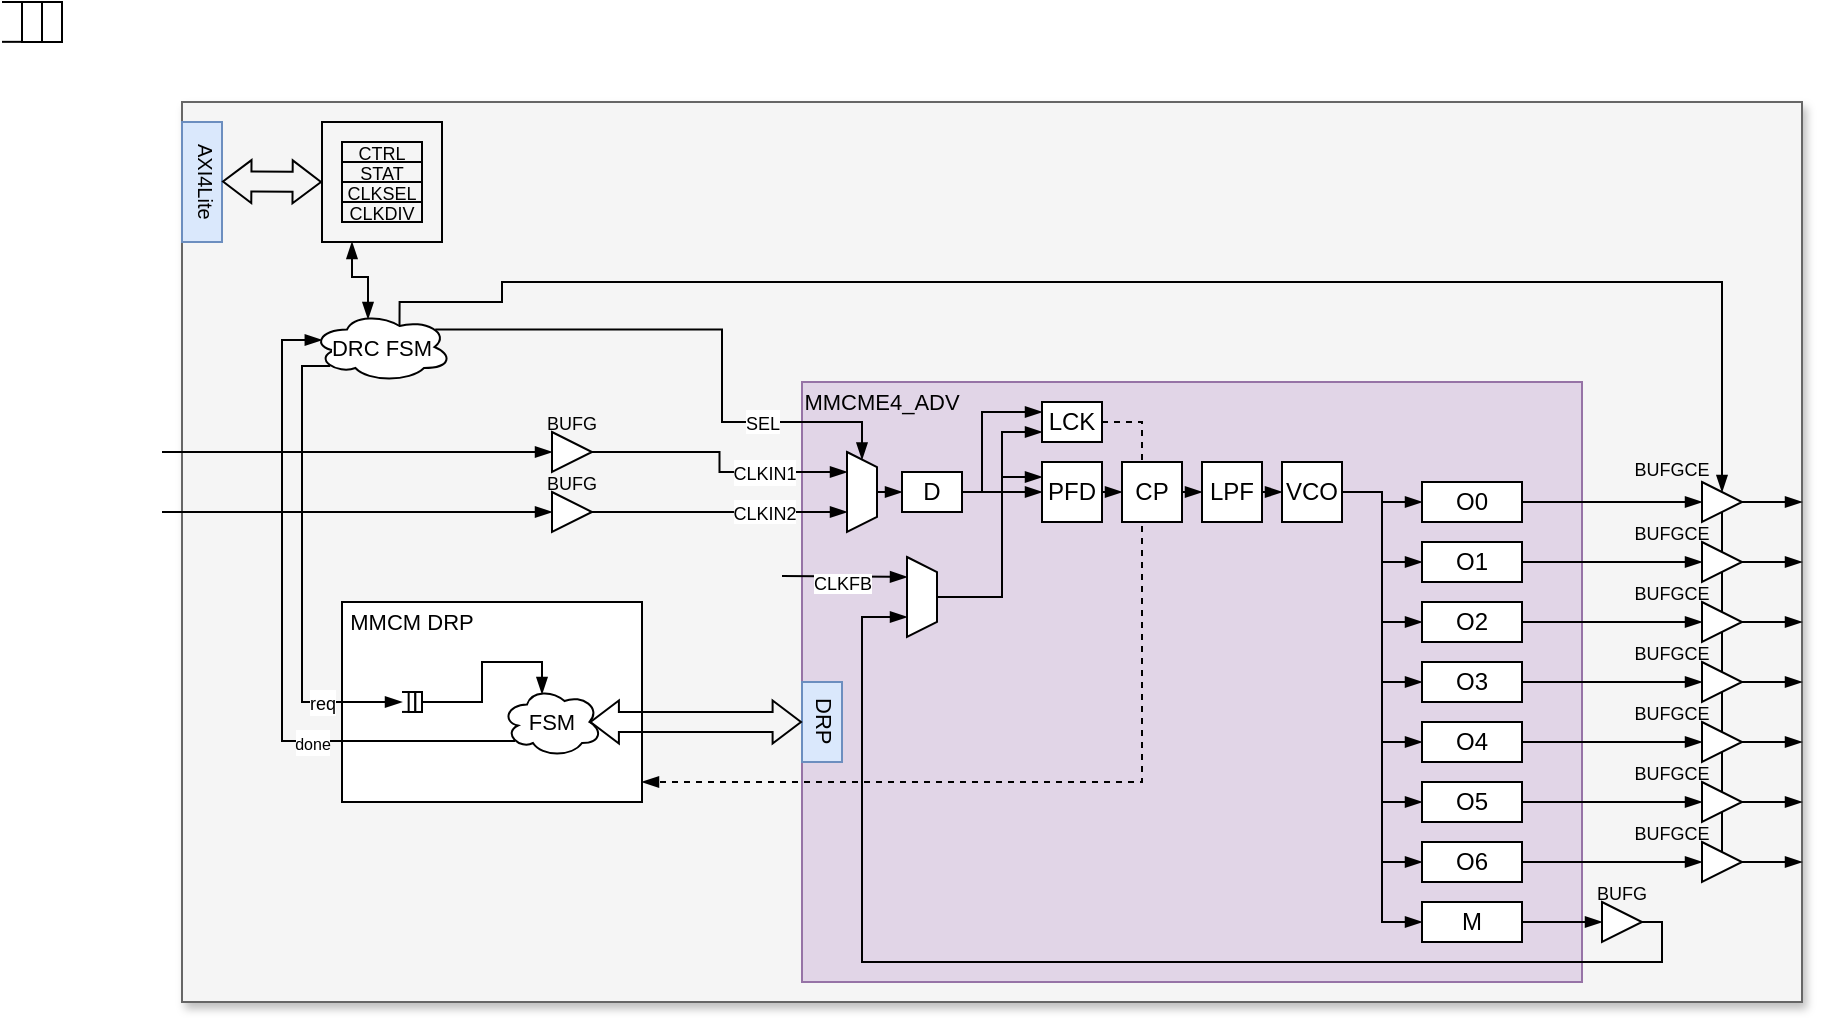 <mxfile>
    <diagram id="0H9RU8L9uwfyBY479Ntx" name="Page-1">
        <mxGraphModel dx="1038" dy="989" grid="1" gridSize="10" guides="1" tooltips="1" connect="1" arrows="1" fold="1" page="1" pageScale="1" pageWidth="1169" pageHeight="827" math="0" shadow="0">
            <root>
                <mxCell id="0"/>
                <mxCell id="1" parent="0"/>
                <mxCell id="151" value="" style="rounded=0;whiteSpace=wrap;html=1;align=center;verticalAlign=middle;fontFamily=Helvetica;fontSize=11;labelBackgroundColor=none;fillColor=#f5f5f5;strokeColor=#666666;shadow=1;fontColor=#333333;" parent="1" vertex="1">
                    <mxGeometry x="240" y="60" width="810" height="450" as="geometry"/>
                </mxCell>
                <mxCell id="58" value="" style="rounded=0;whiteSpace=wrap;html=1;fontFamily=Helvetica;fontSize=11;labelBackgroundColor=default;fillColor=#e1d5e7;strokeColor=#9673a6;" parent="1" vertex="1">
                    <mxGeometry x="550" y="200" width="390" height="300" as="geometry"/>
                </mxCell>
                <mxCell id="51" style="edgeStyle=orthogonalEdgeStyle;shape=connector;rounded=0;html=1;exitX=1;exitY=0.5;exitDx=0;exitDy=0;strokeColor=default;align=center;verticalAlign=middle;fontFamily=Helvetica;fontSize=11;fontColor=default;labelBackgroundColor=default;endArrow=blockThin;endFill=1;dashed=1;" parent="1" source="50" edge="1">
                    <mxGeometry relative="1" as="geometry">
                        <mxPoint x="470" y="400" as="targetPoint"/>
                        <Array as="points">
                            <mxPoint x="720" y="220"/>
                            <mxPoint x="720" y="400"/>
                        </Array>
                    </mxGeometry>
                </mxCell>
                <mxCell id="63" value="" style="rounded=0;whiteSpace=wrap;html=1;fontFamily=Helvetica;fontSize=11;fontColor=default;labelBackgroundColor=default;" parent="1" vertex="1">
                    <mxGeometry x="320" y="310" width="150" height="100" as="geometry"/>
                </mxCell>
                <mxCell id="34" style="edgeStyle=none;shape=connector;curved=0;rounded=0;html=1;exitX=1;exitY=0.5;exitDx=0;exitDy=0;strokeColor=default;align=center;verticalAlign=middle;fontFamily=Helvetica;fontSize=11;fontColor=default;labelBackgroundColor=default;endArrow=blockThin;endFill=1;entryX=0;entryY=0.5;entryDx=0;entryDy=0;" parent="1" source="2" target="94" edge="1">
                    <mxGeometry relative="1" as="geometry">
                        <mxPoint x="940" y="260" as="targetPoint"/>
                    </mxGeometry>
                </mxCell>
                <mxCell id="2" value="O0" style="rounded=0;whiteSpace=wrap;html=1;" parent="1" vertex="1">
                    <mxGeometry x="860" y="250" width="50" height="20" as="geometry"/>
                </mxCell>
                <mxCell id="18" style="edgeStyle=none;shape=connector;curved=0;rounded=0;html=1;exitX=1;exitY=0.5;exitDx=0;exitDy=0;entryX=0;entryY=0.5;entryDx=0;entryDy=0;strokeColor=default;align=center;verticalAlign=middle;fontFamily=Helvetica;fontSize=11;fontColor=default;labelBackgroundColor=default;endArrow=blockThin;endFill=1;" parent="1" source="4" target="14" edge="1">
                    <mxGeometry relative="1" as="geometry">
                        <Array as="points">
                            <mxPoint x="840" y="255"/>
                            <mxPoint x="840" y="290"/>
                        </Array>
                    </mxGeometry>
                </mxCell>
                <mxCell id="19" style="edgeStyle=none;shape=connector;curved=0;rounded=0;html=1;exitX=1;exitY=0.5;exitDx=0;exitDy=0;entryX=0;entryY=0.5;entryDx=0;entryDy=0;strokeColor=default;align=center;verticalAlign=middle;fontFamily=Helvetica;fontSize=11;fontColor=default;labelBackgroundColor=default;endArrow=blockThin;endFill=1;" parent="1" source="4" target="8" edge="1">
                    <mxGeometry relative="1" as="geometry">
                        <Array as="points">
                            <mxPoint x="840" y="255"/>
                            <mxPoint x="840" y="320"/>
                        </Array>
                    </mxGeometry>
                </mxCell>
                <mxCell id="20" style="edgeStyle=none;shape=connector;curved=0;rounded=0;html=1;exitX=1;exitY=0.5;exitDx=0;exitDy=0;entryX=0;entryY=0.5;entryDx=0;entryDy=0;strokeColor=default;align=center;verticalAlign=middle;fontFamily=Helvetica;fontSize=11;fontColor=default;labelBackgroundColor=default;endArrow=blockThin;endFill=1;" parent="1" source="4" target="9" edge="1">
                    <mxGeometry relative="1" as="geometry">
                        <Array as="points">
                            <mxPoint x="840" y="255"/>
                            <mxPoint x="840" y="350"/>
                        </Array>
                    </mxGeometry>
                </mxCell>
                <mxCell id="21" style="edgeStyle=none;shape=connector;curved=0;rounded=0;html=1;exitX=1;exitY=0.5;exitDx=0;exitDy=0;entryX=0;entryY=0.5;entryDx=0;entryDy=0;strokeColor=default;align=center;verticalAlign=middle;fontFamily=Helvetica;fontSize=11;fontColor=default;labelBackgroundColor=default;endArrow=blockThin;endFill=1;" parent="1" source="4" target="10" edge="1">
                    <mxGeometry relative="1" as="geometry">
                        <Array as="points">
                            <mxPoint x="840" y="255"/>
                            <mxPoint x="840" y="380"/>
                        </Array>
                    </mxGeometry>
                </mxCell>
                <mxCell id="22" style="edgeStyle=none;shape=connector;curved=0;rounded=0;html=1;exitX=1;exitY=0.5;exitDx=0;exitDy=0;entryX=0;entryY=0.5;entryDx=0;entryDy=0;strokeColor=default;align=center;verticalAlign=middle;fontFamily=Helvetica;fontSize=11;fontColor=default;labelBackgroundColor=default;endArrow=blockThin;endFill=1;" parent="1" source="4" target="11" edge="1">
                    <mxGeometry relative="1" as="geometry">
                        <Array as="points">
                            <mxPoint x="840" y="255"/>
                            <mxPoint x="840" y="410"/>
                        </Array>
                    </mxGeometry>
                </mxCell>
                <mxCell id="23" style="edgeStyle=none;shape=connector;curved=0;rounded=0;html=1;exitX=1;exitY=0.5;exitDx=0;exitDy=0;entryX=0;entryY=0.5;entryDx=0;entryDy=0;strokeColor=default;align=center;verticalAlign=middle;fontFamily=Helvetica;fontSize=11;fontColor=default;labelBackgroundColor=default;endArrow=blockThin;endFill=1;" parent="1" source="4" target="12" edge="1">
                    <mxGeometry relative="1" as="geometry">
                        <Array as="points">
                            <mxPoint x="840" y="255"/>
                            <mxPoint x="840" y="440"/>
                        </Array>
                    </mxGeometry>
                </mxCell>
                <mxCell id="24" style="edgeStyle=none;shape=connector;curved=0;rounded=0;html=1;exitX=1;exitY=0.5;exitDx=0;exitDy=0;entryX=0;entryY=0.5;entryDx=0;entryDy=0;strokeColor=default;align=center;verticalAlign=middle;fontFamily=Helvetica;fontSize=11;fontColor=default;labelBackgroundColor=default;endArrow=blockThin;endFill=1;" parent="1" source="4" target="13" edge="1">
                    <mxGeometry relative="1" as="geometry">
                        <Array as="points">
                            <mxPoint x="840" y="255"/>
                            <mxPoint x="840" y="470"/>
                        </Array>
                    </mxGeometry>
                </mxCell>
                <mxCell id="4" value="VCO" style="rounded=0;whiteSpace=wrap;html=1;" parent="1" vertex="1">
                    <mxGeometry x="790" y="240" width="30" height="30" as="geometry"/>
                </mxCell>
                <mxCell id="44" style="edgeStyle=none;shape=connector;curved=0;rounded=0;html=1;exitX=1;exitY=0.5;exitDx=0;exitDy=0;entryX=0;entryY=0.5;entryDx=0;entryDy=0;strokeColor=default;align=center;verticalAlign=middle;fontFamily=Helvetica;fontSize=11;fontColor=default;labelBackgroundColor=default;endArrow=blockThin;endFill=1;" parent="1" source="5" target="4" edge="1">
                    <mxGeometry relative="1" as="geometry"/>
                </mxCell>
                <mxCell id="5" value="LPF" style="rounded=0;whiteSpace=wrap;html=1;" parent="1" vertex="1">
                    <mxGeometry x="750" y="240" width="30" height="30" as="geometry"/>
                </mxCell>
                <mxCell id="43" style="edgeStyle=none;shape=connector;curved=0;rounded=0;html=1;exitX=1;exitY=0.5;exitDx=0;exitDy=0;entryX=0;entryY=0.5;entryDx=0;entryDy=0;strokeColor=default;align=center;verticalAlign=middle;fontFamily=Helvetica;fontSize=11;fontColor=default;labelBackgroundColor=default;endArrow=blockThin;endFill=1;" parent="1" source="6" target="5" edge="1">
                    <mxGeometry relative="1" as="geometry"/>
                </mxCell>
                <mxCell id="6" value="CP" style="rounded=0;whiteSpace=wrap;html=1;" parent="1" vertex="1">
                    <mxGeometry x="710" y="240" width="30" height="30" as="geometry"/>
                </mxCell>
                <mxCell id="45" style="edgeStyle=none;shape=connector;curved=0;rounded=0;html=1;exitX=1;exitY=0.5;exitDx=0;exitDy=0;entryX=0;entryY=0.5;entryDx=0;entryDy=0;strokeColor=default;align=center;verticalAlign=middle;fontFamily=Helvetica;fontSize=11;fontColor=default;labelBackgroundColor=default;endArrow=blockThin;endFill=1;" parent="1" source="7" target="6" edge="1">
                    <mxGeometry relative="1" as="geometry"/>
                </mxCell>
                <mxCell id="7" value="PFD" style="rounded=0;whiteSpace=wrap;html=1;" parent="1" vertex="1">
                    <mxGeometry x="670" y="240" width="30" height="30" as="geometry"/>
                </mxCell>
                <mxCell id="36" style="edgeStyle=none;shape=connector;curved=0;rounded=0;html=1;exitX=1;exitY=0.5;exitDx=0;exitDy=0;strokeColor=default;align=center;verticalAlign=middle;fontFamily=Helvetica;fontSize=11;fontColor=default;labelBackgroundColor=default;endArrow=blockThin;endFill=1;entryX=0;entryY=0.5;entryDx=0;entryDy=0;" parent="1" source="8" target="96" edge="1">
                    <mxGeometry relative="1" as="geometry">
                        <mxPoint x="940" y="320" as="targetPoint"/>
                    </mxGeometry>
                </mxCell>
                <mxCell id="8" value="O2" style="rounded=0;whiteSpace=wrap;html=1;" parent="1" vertex="1">
                    <mxGeometry x="860" y="310" width="50" height="20" as="geometry"/>
                </mxCell>
                <mxCell id="37" style="edgeStyle=none;shape=connector;curved=0;rounded=0;html=1;exitX=1;exitY=0.5;exitDx=0;exitDy=0;strokeColor=default;align=center;verticalAlign=middle;fontFamily=Helvetica;fontSize=11;fontColor=default;labelBackgroundColor=default;endArrow=blockThin;endFill=1;entryX=0;entryY=0.5;entryDx=0;entryDy=0;" parent="1" source="9" target="97" edge="1">
                    <mxGeometry relative="1" as="geometry">
                        <mxPoint x="940" y="350.286" as="targetPoint"/>
                    </mxGeometry>
                </mxCell>
                <mxCell id="9" value="O3" style="rounded=0;whiteSpace=wrap;html=1;" parent="1" vertex="1">
                    <mxGeometry x="860" y="340" width="50" height="20" as="geometry"/>
                </mxCell>
                <mxCell id="38" style="edgeStyle=none;shape=connector;curved=0;rounded=0;html=1;exitX=1;exitY=0.5;exitDx=0;exitDy=0;strokeColor=default;align=center;verticalAlign=middle;fontFamily=Helvetica;fontSize=11;fontColor=default;labelBackgroundColor=default;endArrow=blockThin;endFill=1;entryX=0;entryY=0.5;entryDx=0;entryDy=0;" parent="1" source="10" target="98" edge="1">
                    <mxGeometry relative="1" as="geometry">
                        <mxPoint x="940" y="380" as="targetPoint"/>
                    </mxGeometry>
                </mxCell>
                <mxCell id="10" value="O4" style="rounded=0;whiteSpace=wrap;html=1;" parent="1" vertex="1">
                    <mxGeometry x="860" y="370" width="50" height="20" as="geometry"/>
                </mxCell>
                <mxCell id="39" style="edgeStyle=none;shape=connector;curved=0;rounded=0;html=1;exitX=1;exitY=0.5;exitDx=0;exitDy=0;strokeColor=default;align=center;verticalAlign=middle;fontFamily=Helvetica;fontSize=11;fontColor=default;labelBackgroundColor=default;endArrow=blockThin;endFill=1;entryX=0;entryY=0.5;entryDx=0;entryDy=0;" parent="1" source="11" target="99" edge="1">
                    <mxGeometry relative="1" as="geometry">
                        <mxPoint x="940" y="410" as="targetPoint"/>
                    </mxGeometry>
                </mxCell>
                <mxCell id="11" value="O5" style="rounded=0;whiteSpace=wrap;html=1;" parent="1" vertex="1">
                    <mxGeometry x="860" y="400" width="50" height="20" as="geometry"/>
                </mxCell>
                <mxCell id="40" style="edgeStyle=none;shape=connector;curved=0;rounded=0;html=1;exitX=1;exitY=0.5;exitDx=0;exitDy=0;strokeColor=default;align=center;verticalAlign=middle;fontFamily=Helvetica;fontSize=11;fontColor=default;labelBackgroundColor=default;endArrow=blockThin;endFill=1;entryX=0;entryY=0.5;entryDx=0;entryDy=0;" parent="1" source="12" target="100" edge="1">
                    <mxGeometry relative="1" as="geometry">
                        <mxPoint x="940" y="440" as="targetPoint"/>
                    </mxGeometry>
                </mxCell>
                <mxCell id="12" value="O6" style="rounded=0;whiteSpace=wrap;html=1;" parent="1" vertex="1">
                    <mxGeometry x="860" y="430" width="50" height="20" as="geometry"/>
                </mxCell>
                <mxCell id="28" style="edgeStyle=orthogonalEdgeStyle;shape=connector;rounded=0;html=1;exitX=1;exitY=0.5;exitDx=0;exitDy=0;strokeColor=default;align=center;verticalAlign=middle;fontFamily=Helvetica;fontSize=11;fontColor=default;labelBackgroundColor=default;endArrow=blockThin;endFill=1;entryX=0.75;entryY=1;entryDx=0;entryDy=0;" parent="1" source="124" edge="1" target="32">
                    <mxGeometry relative="1" as="geometry">
                        <mxPoint x="600" y="318" as="targetPoint"/>
                        <Array as="points">
                            <mxPoint x="980" y="470"/>
                            <mxPoint x="980" y="490"/>
                            <mxPoint x="580" y="490"/>
                            <mxPoint x="580" y="318"/>
                        </Array>
                    </mxGeometry>
                </mxCell>
                <mxCell id="127" style="edgeStyle=orthogonalEdgeStyle;shape=connector;rounded=0;html=1;exitX=1;exitY=0.5;exitDx=0;exitDy=0;entryX=0;entryY=0.5;entryDx=0;entryDy=0;strokeColor=default;align=center;verticalAlign=middle;fontFamily=Helvetica;fontSize=11;fontColor=default;labelBackgroundColor=none;endArrow=blockThin;endFill=1;" parent="1" source="13" target="124" edge="1">
                    <mxGeometry relative="1" as="geometry"/>
                </mxCell>
                <mxCell id="13" value="M" style="rounded=0;whiteSpace=wrap;html=1;" parent="1" vertex="1">
                    <mxGeometry x="860" y="460" width="50" height="20" as="geometry"/>
                </mxCell>
                <mxCell id="35" style="edgeStyle=none;shape=connector;curved=0;rounded=0;html=1;exitX=1;exitY=0.5;exitDx=0;exitDy=0;strokeColor=default;align=center;verticalAlign=middle;fontFamily=Helvetica;fontSize=11;fontColor=default;labelBackgroundColor=default;endArrow=blockThin;endFill=1;entryX=0;entryY=0.5;entryDx=0;entryDy=0;" parent="1" source="14" target="95" edge="1">
                    <mxGeometry relative="1" as="geometry">
                        <mxPoint x="940" y="290.286" as="targetPoint"/>
                    </mxGeometry>
                </mxCell>
                <mxCell id="14" value="O1" style="rounded=0;whiteSpace=wrap;html=1;" parent="1" vertex="1">
                    <mxGeometry x="860" y="280" width="50" height="20" as="geometry"/>
                </mxCell>
                <mxCell id="47" style="edgeStyle=none;shape=connector;curved=0;rounded=0;html=1;exitX=0.5;exitY=0;exitDx=0;exitDy=0;entryX=0;entryY=0.5;entryDx=0;entryDy=0;strokeColor=default;align=center;verticalAlign=middle;fontFamily=Helvetica;fontSize=11;fontColor=default;labelBackgroundColor=default;endArrow=blockThin;endFill=1;" parent="1" source="15" target="26" edge="1">
                    <mxGeometry relative="1" as="geometry"/>
                </mxCell>
                <mxCell id="61" style="edgeStyle=orthogonalEdgeStyle;shape=connector;rounded=0;html=1;exitX=0.88;exitY=0.25;exitDx=0;exitDy=0;strokeColor=default;align=center;verticalAlign=middle;fontFamily=Helvetica;fontSize=11;fontColor=default;labelBackgroundColor=default;endArrow=blockThin;endFill=1;entryX=0;entryY=0.5;entryDx=0;entryDy=0;exitPerimeter=0;" parent="1" source="147" target="15" edge="1">
                    <mxGeometry relative="1" as="geometry">
                        <mxPoint x="540" y="220" as="sourcePoint"/>
                        <Array as="points">
                            <mxPoint x="510" y="174"/>
                            <mxPoint x="510" y="220"/>
                            <mxPoint x="580" y="220"/>
                        </Array>
                    </mxGeometry>
                </mxCell>
                <mxCell id="148" value="&lt;span style=&quot;background-color: light-dark(#ffffff, var(--ge-dark-color, #121212));&quot;&gt;&lt;font style=&quot;font-size: 9px;&quot;&gt;SEL&lt;/font&gt;&lt;/span&gt;" style="edgeLabel;html=1;align=center;verticalAlign=middle;resizable=0;points=[];rounded=0;fontFamily=Helvetica;fontSize=11;fontColor=default;labelBackgroundColor=none;fillColor=none;gradientColor=none;" parent="61" vertex="1" connectable="0">
                    <mxGeometry x="-0.891" y="-1" relative="1" as="geometry">
                        <mxPoint x="148" y="45" as="offset"/>
                    </mxGeometry>
                </mxCell>
                <mxCell id="15" value="" style="shape=trapezoid;perimeter=trapezoidPerimeter;whiteSpace=wrap;html=1;fixedSize=1;rotation=90;size=7.5;" parent="1" vertex="1">
                    <mxGeometry x="560" y="247.5" width="40" height="15" as="geometry"/>
                </mxCell>
                <mxCell id="17" value="" style="endArrow=blockThin;html=1;rounded=0;strokeColor=default;align=center;verticalAlign=middle;fontFamily=Helvetica;fontSize=11;fontColor=default;labelBackgroundColor=default;edgeStyle=none;curved=0;exitX=1;exitY=0.5;exitDx=0;exitDy=0;entryX=0;entryY=0.5;entryDx=0;entryDy=0;endFill=1;" parent="1" source="4" target="2" edge="1">
                    <mxGeometry width="50" height="50" relative="1" as="geometry">
                        <mxPoint x="770" y="410" as="sourcePoint"/>
                        <mxPoint x="820" y="360" as="targetPoint"/>
                        <Array as="points">
                            <mxPoint x="840" y="255"/>
                            <mxPoint x="840" y="260"/>
                        </Array>
                    </mxGeometry>
                </mxCell>
                <mxCell id="46" style="edgeStyle=none;shape=connector;curved=0;rounded=0;html=1;exitX=1;exitY=0.5;exitDx=0;exitDy=0;entryX=0;entryY=0.5;entryDx=0;entryDy=0;strokeColor=default;align=center;verticalAlign=middle;fontFamily=Helvetica;fontSize=11;fontColor=default;labelBackgroundColor=default;endArrow=blockThin;endFill=1;" parent="1" source="26" target="7" edge="1">
                    <mxGeometry relative="1" as="geometry"/>
                </mxCell>
                <mxCell id="53" style="edgeStyle=none;shape=connector;curved=0;rounded=0;html=1;exitX=1;exitY=0.5;exitDx=0;exitDy=0;entryX=0;entryY=0.25;entryDx=0;entryDy=0;strokeColor=default;align=center;verticalAlign=middle;fontFamily=Helvetica;fontSize=11;fontColor=default;labelBackgroundColor=default;endArrow=blockThin;endFill=1;" parent="1" source="26" target="50" edge="1">
                    <mxGeometry relative="1" as="geometry">
                        <Array as="points">
                            <mxPoint x="640" y="255"/>
                            <mxPoint x="640" y="215"/>
                        </Array>
                    </mxGeometry>
                </mxCell>
                <mxCell id="26" value="D" style="rounded=0;whiteSpace=wrap;html=1;" parent="1" vertex="1">
                    <mxGeometry x="600" y="245" width="30" height="20" as="geometry"/>
                </mxCell>
                <mxCell id="29" value="" style="endArrow=blockThin;html=1;rounded=0;strokeColor=default;align=center;verticalAlign=middle;fontFamily=Helvetica;fontSize=11;fontColor=default;labelBackgroundColor=default;edgeStyle=none;curved=0;entryX=0.25;entryY=1;entryDx=0;entryDy=0;endFill=1;" parent="1" target="32" edge="1">
                    <mxGeometry width="50" height="50" relative="1" as="geometry">
                        <mxPoint x="540" y="297" as="sourcePoint"/>
                        <mxPoint x="598.75" y="298.125" as="targetPoint"/>
                    </mxGeometry>
                </mxCell>
                <mxCell id="128" value="&lt;font style=&quot;font-size: 9px; background-color: light-dark(#ffffff, var(--ge-dark-color, #121212));&quot;&gt;CLKFB&lt;/font&gt;" style="edgeLabel;html=1;align=center;verticalAlign=middle;resizable=0;points=[];rounded=0;fontFamily=Helvetica;fontSize=11;fontColor=default;labelBackgroundColor=none;fillColor=none;gradientColor=none;" parent="29" vertex="1" connectable="0">
                    <mxGeometry x="-0.162" relative="1" as="geometry">
                        <mxPoint x="4" y="3" as="offset"/>
                    </mxGeometry>
                </mxCell>
                <mxCell id="30" value="" style="endArrow=blockThin;html=1;rounded=0;strokeColor=default;align=center;verticalAlign=middle;fontFamily=Helvetica;fontSize=11;fontColor=default;labelBackgroundColor=default;edgeStyle=orthogonalEdgeStyle;entryX=0.75;entryY=1;entryDx=0;entryDy=0;endFill=1;exitX=1;exitY=0.5;exitDx=0;exitDy=0;" parent="1" source="133" target="15" edge="1">
                    <mxGeometry width="50" height="50" relative="1" as="geometry">
                        <mxPoint x="540" y="265" as="sourcePoint"/>
                        <mxPoint x="560" y="270" as="targetPoint"/>
                    </mxGeometry>
                </mxCell>
                <mxCell id="136" value="&lt;span style=&quot;background-color: light-dark(#ffffff, var(--ge-dark-color, #121212));&quot;&gt;&lt;font style=&quot;font-size: 9px;&quot;&gt;CLKIN2&lt;/font&gt;&lt;/span&gt;" style="edgeLabel;html=1;align=center;verticalAlign=middle;resizable=0;points=[];rounded=0;fontFamily=Helvetica;fontSize=11;fontColor=default;labelBackgroundColor=none;fillColor=none;gradientColor=none;" parent="30" vertex="1" connectable="0">
                    <mxGeometry x="0.354" y="1" relative="1" as="geometry">
                        <mxPoint x="-1" y="1" as="offset"/>
                    </mxGeometry>
                </mxCell>
                <mxCell id="31" value="" style="endArrow=blockThin;html=1;rounded=0;strokeColor=default;align=center;verticalAlign=middle;fontFamily=Helvetica;fontSize=11;fontColor=default;labelBackgroundColor=default;edgeStyle=orthogonalEdgeStyle;entryX=0.25;entryY=1;entryDx=0;entryDy=0;endFill=1;exitX=1;exitY=0.5;exitDx=0;exitDy=0;" parent="1" source="131" target="15" edge="1">
                    <mxGeometry width="50" height="50" relative="1" as="geometry">
                        <mxPoint x="540" y="245" as="sourcePoint"/>
                        <mxPoint x="560" y="250" as="targetPoint"/>
                    </mxGeometry>
                </mxCell>
                <mxCell id="135" value="&lt;font style=&quot;font-size: 9px;&quot;&gt;CLKIN1&lt;/font&gt;" style="edgeLabel;html=1;align=center;verticalAlign=middle;resizable=0;points=[];rounded=0;fontFamily=Helvetica;fontSize=11;fontColor=default;labelBackgroundColor=default;fillColor=none;gradientColor=none;" parent="31" vertex="1" connectable="0">
                    <mxGeometry x="0.299" y="-1" relative="1" as="geometry">
                        <mxPoint x="6" y="-1" as="offset"/>
                    </mxGeometry>
                </mxCell>
                <mxCell id="54" style="edgeStyle=orthogonalEdgeStyle;shape=connector;rounded=0;html=1;exitX=0.5;exitY=0;exitDx=0;exitDy=0;entryX=0;entryY=0.75;entryDx=0;entryDy=0;strokeColor=default;align=center;verticalAlign=middle;fontFamily=Helvetica;fontSize=11;fontColor=default;labelBackgroundColor=default;endArrow=blockThin;endFill=1;" parent="1" source="32" target="50" edge="1">
                    <mxGeometry relative="1" as="geometry">
                        <Array as="points">
                            <mxPoint x="650" y="308"/>
                            <mxPoint x="650" y="225"/>
                        </Array>
                    </mxGeometry>
                </mxCell>
                <mxCell id="57" style="edgeStyle=orthogonalEdgeStyle;shape=connector;rounded=0;html=1;exitX=0.5;exitY=0;exitDx=0;exitDy=0;entryX=0;entryY=0.25;entryDx=0;entryDy=0;strokeColor=default;align=center;verticalAlign=middle;fontFamily=Helvetica;fontSize=11;fontColor=default;labelBackgroundColor=default;endArrow=blockThin;endFill=1;" parent="1" source="32" target="7" edge="1">
                    <mxGeometry relative="1" as="geometry">
                        <Array as="points">
                            <mxPoint x="650" y="308"/>
                            <mxPoint x="650" y="248"/>
                        </Array>
                    </mxGeometry>
                </mxCell>
                <mxCell id="32" value="" style="shape=trapezoid;perimeter=trapezoidPerimeter;whiteSpace=wrap;html=1;fixedSize=1;rotation=90;size=7.5;" parent="1" vertex="1">
                    <mxGeometry x="590" y="300" width="40" height="15" as="geometry"/>
                </mxCell>
                <mxCell id="33" value="&lt;span&gt;MMCME4_ADV&lt;/span&gt;" style="text;html=1;align=center;verticalAlign=middle;whiteSpace=wrap;rounded=0;fontFamily=Helvetica;fontSize=11;fontColor=default;labelBackgroundColor=none;" parent="1" vertex="1">
                    <mxGeometry x="550" y="200" width="80" height="20" as="geometry"/>
                </mxCell>
                <mxCell id="50" value="LCK" style="rounded=0;whiteSpace=wrap;html=1;" parent="1" vertex="1">
                    <mxGeometry x="670" y="210" width="30" height="20" as="geometry"/>
                </mxCell>
                <mxCell id="87" style="edgeStyle=orthogonalEdgeStyle;shape=connector;rounded=0;html=1;exitX=0.13;exitY=0.77;exitDx=0;exitDy=0;exitPerimeter=0;strokeColor=default;align=center;verticalAlign=middle;fontFamily=Helvetica;fontSize=11;fontColor=default;labelBackgroundColor=none;endArrow=blockThin;endFill=1;entryX=0.07;entryY=0.4;entryDx=0;entryDy=0;entryPerimeter=0;" parent="1" source="64" target="147" edge="1">
                    <mxGeometry relative="1" as="geometry">
                        <mxPoint x="320" y="380" as="targetPoint"/>
                        <Array as="points">
                            <mxPoint x="290" y="379"/>
                            <mxPoint x="290" y="179"/>
                        </Array>
                    </mxGeometry>
                </mxCell>
                <mxCell id="88" value="&lt;font style=&quot;font-size: 8px;&quot;&gt;done&lt;/font&gt;" style="edgeLabel;html=1;align=center;verticalAlign=middle;resizable=0;points=[];rounded=0;strokeColor=default;fontFamily=Helvetica;fontSize=11;fontColor=default;labelBackgroundColor=default;fillColor=default;" parent="87" vertex="1" connectable="0">
                    <mxGeometry x="0.178" y="-1" relative="1" as="geometry">
                        <mxPoint x="14" y="82" as="offset"/>
                    </mxGeometry>
                </mxCell>
                <mxCell id="64" value="FSM" style="ellipse;shape=cloud;whiteSpace=wrap;html=1;fontFamily=Helvetica;fontSize=11;fontColor=default;labelBackgroundColor=default;" parent="1" vertex="1">
                    <mxGeometry x="400" y="352.5" width="50" height="35" as="geometry"/>
                </mxCell>
                <mxCell id="65" value="&lt;span&gt;DRP&lt;/span&gt;" style="rounded=0;whiteSpace=wrap;html=1;fontFamily=Helvetica;fontSize=11;labelBackgroundColor=none;fillColor=#dae8fc;strokeColor=#6c8ebf;textDirection=vertical-rl;" parent="1" vertex="1">
                    <mxGeometry x="550" y="350" width="20" height="40" as="geometry"/>
                </mxCell>
                <mxCell id="66" value="&lt;span&gt;MMCM DRP&lt;/span&gt;" style="text;html=1;align=center;verticalAlign=middle;whiteSpace=wrap;rounded=0;fontFamily=Helvetica;fontSize=11;fontColor=default;labelBackgroundColor=none;" parent="1" vertex="1">
                    <mxGeometry x="320" y="315" width="70" height="10" as="geometry"/>
                </mxCell>
                <mxCell id="68" value="" style="shape=flexArrow;endArrow=classic;startArrow=classic;html=1;rounded=0;strokeColor=default;align=center;verticalAlign=middle;fontFamily=Helvetica;fontSize=11;fontColor=default;labelBackgroundColor=none;edgeStyle=orthogonalEdgeStyle;entryX=0;entryY=0.5;entryDx=0;entryDy=0;exitX=0.875;exitY=0.5;exitDx=0;exitDy=0;exitPerimeter=0;startWidth=10.476;startSize=4.4;endWidth=10.476;endSize=4.4;" parent="1" source="64" target="65" edge="1">
                    <mxGeometry width="100" height="100" relative="1" as="geometry">
                        <mxPoint x="420" y="470" as="sourcePoint"/>
                        <mxPoint x="520" y="370" as="targetPoint"/>
                        <Array as="points">
                            <mxPoint x="444" y="370"/>
                        </Array>
                    </mxGeometry>
                </mxCell>
                <mxCell id="76" value="" style="group" parent="1" vertex="1" connectable="0">
                    <mxGeometry x="150" y="10" width="30" height="20" as="geometry"/>
                </mxCell>
                <mxCell id="69" value="" style="rounded=0;whiteSpace=wrap;html=1;strokeColor=default;align=center;verticalAlign=middle;fontFamily=Helvetica;fontSize=11;fontColor=default;labelBackgroundColor=none;fillColor=default;" parent="76" vertex="1">
                    <mxGeometry x="10" width="10" height="20" as="geometry"/>
                </mxCell>
                <mxCell id="70" value="" style="rounded=0;whiteSpace=wrap;html=1;strokeColor=default;align=center;verticalAlign=middle;fontFamily=Helvetica;fontSize=11;fontColor=default;labelBackgroundColor=none;fillColor=default;" parent="76" vertex="1">
                    <mxGeometry x="20" width="10" height="20" as="geometry"/>
                </mxCell>
                <mxCell id="72" value="" style="endArrow=none;html=1;rounded=0;strokeColor=default;align=center;verticalAlign=middle;fontFamily=Helvetica;fontSize=11;fontColor=default;labelBackgroundColor=none;edgeStyle=orthogonalEdgeStyle;entryX=0;entryY=0;entryDx=0;entryDy=0;" parent="76" target="69" edge="1">
                    <mxGeometry width="50" height="50" relative="1" as="geometry">
                        <mxPoint as="sourcePoint"/>
                        <mxPoint x="-10" as="targetPoint"/>
                        <Array as="points">
                            <mxPoint/>
                        </Array>
                    </mxGeometry>
                </mxCell>
                <mxCell id="75" value="" style="endArrow=none;html=1;rounded=0;strokeColor=default;align=center;verticalAlign=middle;fontFamily=Helvetica;fontSize=11;fontColor=default;labelBackgroundColor=none;edgeStyle=orthogonalEdgeStyle;entryX=0;entryY=0;entryDx=0;entryDy=0;" parent="76" edge="1">
                    <mxGeometry width="50" height="50" relative="1" as="geometry">
                        <mxPoint y="19.92" as="sourcePoint"/>
                        <mxPoint x="10" y="19.92" as="targetPoint"/>
                        <Array as="points">
                            <mxPoint y="19.92"/>
                        </Array>
                    </mxGeometry>
                </mxCell>
                <mxCell id="92" style="edgeStyle=orthogonalEdgeStyle;shape=connector;rounded=0;html=1;strokeColor=default;align=center;verticalAlign=middle;fontFamily=Helvetica;fontSize=11;fontColor=default;labelBackgroundColor=none;endArrow=blockThin;endFill=1;entryX=0;entryY=0.5;entryDx=0;entryDy=0;exitX=0.13;exitY=0.77;exitDx=0;exitDy=0;exitPerimeter=0;" parent="1" source="147" target="77" edge="1">
                    <mxGeometry relative="1" as="geometry">
                        <mxPoint x="320" y="360" as="sourcePoint"/>
                        <Array as="points">
                            <mxPoint x="300" y="192"/>
                            <mxPoint x="300" y="360"/>
                        </Array>
                    </mxGeometry>
                </mxCell>
                <mxCell id="129" value="&lt;font style=&quot;font-size: 9px;&quot;&gt;req&lt;/font&gt;" style="edgeLabel;html=1;align=center;verticalAlign=middle;resizable=0;points=[];rounded=0;fontFamily=Helvetica;fontSize=11;fontColor=default;labelBackgroundColor=default;fillColor=none;gradientColor=none;" parent="92" vertex="1" connectable="0">
                    <mxGeometry x="-0.356" y="1" relative="1" as="geometry">
                        <mxPoint x="9" y="107" as="offset"/>
                    </mxGeometry>
                </mxCell>
                <mxCell id="77" value="" style="group;movable=1;resizable=1;rotatable=1;deletable=1;editable=1;locked=0;connectable=1;" parent="1" vertex="1" connectable="0">
                    <mxGeometry x="350" y="355" width="10" height="10" as="geometry"/>
                </mxCell>
                <mxCell id="78" value="" style="rounded=0;whiteSpace=wrap;html=1;strokeColor=default;align=center;verticalAlign=middle;fontFamily=Helvetica;fontSize=11;fontColor=default;labelBackgroundColor=none;fillColor=default;movable=1;resizable=1;rotatable=1;deletable=1;editable=1;locked=0;connectable=1;" parent="77" vertex="1">
                    <mxGeometry x="3.333" width="3.333" height="10" as="geometry"/>
                </mxCell>
                <mxCell id="79" value="" style="rounded=0;whiteSpace=wrap;html=1;strokeColor=default;align=center;verticalAlign=middle;fontFamily=Helvetica;fontSize=11;fontColor=default;labelBackgroundColor=none;fillColor=default;movable=1;resizable=1;rotatable=1;deletable=1;editable=1;locked=0;connectable=1;" parent="77" vertex="1">
                    <mxGeometry x="6.667" width="3.333" height="10" as="geometry"/>
                </mxCell>
                <mxCell id="80" value="" style="endArrow=none;html=1;rounded=0;strokeColor=default;align=center;verticalAlign=middle;fontFamily=Helvetica;fontSize=11;fontColor=default;labelBackgroundColor=none;edgeStyle=orthogonalEdgeStyle;entryX=0;entryY=0;entryDx=0;entryDy=0;movable=1;resizable=1;rotatable=1;deletable=1;editable=1;locked=0;connectable=1;" parent="77" target="78" edge="1">
                    <mxGeometry width="50" height="50" relative="1" as="geometry">
                        <mxPoint as="sourcePoint"/>
                        <mxPoint x="-3.333" as="targetPoint"/>
                        <Array as="points">
                            <mxPoint/>
                        </Array>
                    </mxGeometry>
                </mxCell>
                <mxCell id="81" value="" style="endArrow=none;html=1;rounded=0;strokeColor=default;align=center;verticalAlign=middle;fontFamily=Helvetica;fontSize=11;fontColor=default;labelBackgroundColor=none;edgeStyle=orthogonalEdgeStyle;entryX=0;entryY=0;entryDx=0;entryDy=0;movable=1;resizable=1;rotatable=1;deletable=1;editable=1;locked=0;connectable=1;" parent="77" edge="1">
                    <mxGeometry width="50" height="50" relative="1" as="geometry">
                        <mxPoint y="9.96" as="sourcePoint"/>
                        <mxPoint x="3.333" y="9.96" as="targetPoint"/>
                        <Array as="points">
                            <mxPoint y="9.96"/>
                        </Array>
                    </mxGeometry>
                </mxCell>
                <mxCell id="85" style="edgeStyle=orthogonalEdgeStyle;shape=connector;rounded=0;html=1;exitX=1;exitY=0.5;exitDx=0;exitDy=0;entryX=0.4;entryY=0.1;entryDx=0;entryDy=0;entryPerimeter=0;strokeColor=default;align=center;verticalAlign=middle;fontFamily=Helvetica;fontSize=11;fontColor=default;labelBackgroundColor=none;endArrow=blockThin;endFill=1;" parent="1" source="77" target="64" edge="1">
                    <mxGeometry relative="1" as="geometry">
                        <Array as="points">
                            <mxPoint x="390" y="360"/>
                            <mxPoint x="390" y="340"/>
                            <mxPoint x="420" y="340"/>
                        </Array>
                    </mxGeometry>
                </mxCell>
                <mxCell id="102" style="edgeStyle=orthogonalEdgeStyle;shape=connector;rounded=0;html=1;exitX=1;exitY=0.5;exitDx=0;exitDy=0;strokeColor=default;align=center;verticalAlign=middle;fontFamily=Helvetica;fontSize=11;fontColor=default;labelBackgroundColor=none;endArrow=blockThin;endFill=1;" parent="1" source="94" edge="1">
                    <mxGeometry relative="1" as="geometry">
                        <mxPoint x="1050" y="260" as="targetPoint"/>
                    </mxGeometry>
                </mxCell>
                <mxCell id="94" value="" style="triangle;whiteSpace=wrap;html=1;rounded=0;strokeColor=default;align=center;verticalAlign=middle;fontFamily=Helvetica;fontSize=11;fontColor=default;labelBackgroundColor=none;fillColor=default;" parent="1" vertex="1">
                    <mxGeometry x="1000" y="250" width="20" height="20" as="geometry"/>
                </mxCell>
                <mxCell id="103" style="edgeStyle=orthogonalEdgeStyle;shape=connector;rounded=0;html=1;exitX=1;exitY=0.5;exitDx=0;exitDy=0;strokeColor=default;align=center;verticalAlign=middle;fontFamily=Helvetica;fontSize=11;fontColor=default;labelBackgroundColor=none;endArrow=blockThin;endFill=1;" parent="1" source="95" edge="1">
                    <mxGeometry relative="1" as="geometry">
                        <mxPoint x="1050" y="290" as="targetPoint"/>
                    </mxGeometry>
                </mxCell>
                <mxCell id="123" style="edgeStyle=orthogonalEdgeStyle;shape=connector;rounded=0;html=1;exitX=0.5;exitY=0;exitDx=0;exitDy=0;entryX=0.5;entryY=1;entryDx=0;entryDy=0;strokeColor=default;align=center;verticalAlign=middle;fontFamily=Helvetica;fontSize=11;fontColor=default;labelBackgroundColor=none;endArrow=none;endFill=0;" parent="1" source="95" target="94" edge="1">
                    <mxGeometry relative="1" as="geometry"/>
                </mxCell>
                <mxCell id="95" value="" style="triangle;whiteSpace=wrap;html=1;rounded=0;strokeColor=default;align=center;verticalAlign=middle;fontFamily=Helvetica;fontSize=11;fontColor=default;labelBackgroundColor=none;fillColor=default;" parent="1" vertex="1">
                    <mxGeometry x="1000" y="280" width="20" height="20" as="geometry"/>
                </mxCell>
                <mxCell id="104" style="edgeStyle=orthogonalEdgeStyle;shape=connector;rounded=0;html=1;exitX=1;exitY=0.5;exitDx=0;exitDy=0;strokeColor=default;align=center;verticalAlign=middle;fontFamily=Helvetica;fontSize=11;fontColor=default;labelBackgroundColor=none;endArrow=blockThin;endFill=1;" parent="1" source="96" edge="1">
                    <mxGeometry relative="1" as="geometry">
                        <mxPoint x="1050" y="320" as="targetPoint"/>
                    </mxGeometry>
                </mxCell>
                <mxCell id="122" style="edgeStyle=orthogonalEdgeStyle;shape=connector;rounded=0;html=1;exitX=0.5;exitY=0;exitDx=0;exitDy=0;entryX=0.5;entryY=1;entryDx=0;entryDy=0;strokeColor=default;align=center;verticalAlign=middle;fontFamily=Helvetica;fontSize=11;fontColor=default;labelBackgroundColor=none;endArrow=none;endFill=0;" parent="1" source="96" target="95" edge="1">
                    <mxGeometry relative="1" as="geometry"/>
                </mxCell>
                <mxCell id="96" value="" style="triangle;whiteSpace=wrap;html=1;rounded=0;strokeColor=default;align=center;verticalAlign=middle;fontFamily=Helvetica;fontSize=11;fontColor=default;labelBackgroundColor=none;fillColor=default;" parent="1" vertex="1">
                    <mxGeometry x="1000" y="310" width="20" height="20" as="geometry"/>
                </mxCell>
                <mxCell id="105" style="edgeStyle=orthogonalEdgeStyle;shape=connector;rounded=0;html=1;exitX=1;exitY=0.5;exitDx=0;exitDy=0;strokeColor=default;align=center;verticalAlign=middle;fontFamily=Helvetica;fontSize=11;fontColor=default;labelBackgroundColor=none;endArrow=blockThin;endFill=1;" parent="1" source="97" edge="1">
                    <mxGeometry relative="1" as="geometry">
                        <mxPoint x="1050" y="350" as="targetPoint"/>
                    </mxGeometry>
                </mxCell>
                <mxCell id="121" style="edgeStyle=orthogonalEdgeStyle;shape=connector;rounded=0;html=1;exitX=0.5;exitY=0;exitDx=0;exitDy=0;entryX=0.5;entryY=1;entryDx=0;entryDy=0;strokeColor=default;align=center;verticalAlign=middle;fontFamily=Helvetica;fontSize=11;fontColor=default;labelBackgroundColor=none;endArrow=none;endFill=0;" parent="1" source="97" target="96" edge="1">
                    <mxGeometry relative="1" as="geometry"/>
                </mxCell>
                <mxCell id="97" value="" style="triangle;whiteSpace=wrap;html=1;rounded=0;strokeColor=default;align=center;verticalAlign=middle;fontFamily=Helvetica;fontSize=11;fontColor=default;labelBackgroundColor=none;fillColor=default;" parent="1" vertex="1">
                    <mxGeometry x="1000" y="340" width="20" height="20" as="geometry"/>
                </mxCell>
                <mxCell id="106" style="edgeStyle=orthogonalEdgeStyle;shape=connector;rounded=0;html=1;exitX=1;exitY=0.5;exitDx=0;exitDy=0;strokeColor=default;align=center;verticalAlign=middle;fontFamily=Helvetica;fontSize=11;fontColor=default;labelBackgroundColor=none;endArrow=blockThin;endFill=1;" parent="1" source="98" edge="1">
                    <mxGeometry relative="1" as="geometry">
                        <mxPoint x="1050" y="380" as="targetPoint"/>
                    </mxGeometry>
                </mxCell>
                <mxCell id="120" style="edgeStyle=orthogonalEdgeStyle;shape=connector;rounded=0;html=1;exitX=0.5;exitY=0;exitDx=0;exitDy=0;entryX=0.5;entryY=1;entryDx=0;entryDy=0;strokeColor=default;align=center;verticalAlign=middle;fontFamily=Helvetica;fontSize=11;fontColor=default;labelBackgroundColor=none;endArrow=none;endFill=0;" parent="1" source="98" target="97" edge="1">
                    <mxGeometry relative="1" as="geometry"/>
                </mxCell>
                <mxCell id="98" value="" style="triangle;whiteSpace=wrap;html=1;rounded=0;strokeColor=default;align=center;verticalAlign=middle;fontFamily=Helvetica;fontSize=11;fontColor=default;labelBackgroundColor=none;fillColor=default;" parent="1" vertex="1">
                    <mxGeometry x="1000" y="370" width="20" height="20" as="geometry"/>
                </mxCell>
                <mxCell id="107" style="edgeStyle=orthogonalEdgeStyle;shape=connector;rounded=0;html=1;exitX=1;exitY=0.5;exitDx=0;exitDy=0;strokeColor=default;align=center;verticalAlign=middle;fontFamily=Helvetica;fontSize=11;fontColor=default;labelBackgroundColor=none;endArrow=blockThin;endFill=1;" parent="1" source="99" edge="1">
                    <mxGeometry relative="1" as="geometry">
                        <mxPoint x="1050" y="410" as="targetPoint"/>
                    </mxGeometry>
                </mxCell>
                <mxCell id="119" style="edgeStyle=orthogonalEdgeStyle;shape=connector;rounded=0;html=1;exitX=0.5;exitY=0;exitDx=0;exitDy=0;entryX=0.5;entryY=1;entryDx=0;entryDy=0;strokeColor=default;align=center;verticalAlign=middle;fontFamily=Helvetica;fontSize=11;fontColor=default;labelBackgroundColor=none;endArrow=none;endFill=0;" parent="1" source="99" target="98" edge="1">
                    <mxGeometry relative="1" as="geometry"/>
                </mxCell>
                <mxCell id="99" value="" style="triangle;whiteSpace=wrap;html=1;rounded=0;strokeColor=default;align=center;verticalAlign=middle;fontFamily=Helvetica;fontSize=11;fontColor=default;labelBackgroundColor=none;fillColor=default;" parent="1" vertex="1">
                    <mxGeometry x="1000" y="400" width="20" height="20" as="geometry"/>
                </mxCell>
                <mxCell id="108" style="edgeStyle=orthogonalEdgeStyle;shape=connector;rounded=0;html=1;exitX=1;exitY=0.5;exitDx=0;exitDy=0;strokeColor=default;align=center;verticalAlign=middle;fontFamily=Helvetica;fontSize=11;fontColor=default;labelBackgroundColor=none;endArrow=blockThin;endFill=1;" parent="1" source="100" edge="1">
                    <mxGeometry relative="1" as="geometry">
                        <mxPoint x="1050" y="440" as="targetPoint"/>
                    </mxGeometry>
                </mxCell>
                <mxCell id="118" style="edgeStyle=orthogonalEdgeStyle;shape=connector;rounded=0;html=1;exitX=0.5;exitY=0;exitDx=0;exitDy=0;entryX=0.5;entryY=1;entryDx=0;entryDy=0;strokeColor=default;align=center;verticalAlign=middle;fontFamily=Helvetica;fontSize=11;fontColor=default;labelBackgroundColor=none;endArrow=none;endFill=0;" parent="1" source="100" target="99" edge="1">
                    <mxGeometry relative="1" as="geometry"/>
                </mxCell>
                <mxCell id="100" value="" style="triangle;whiteSpace=wrap;html=1;rounded=0;strokeColor=default;align=center;verticalAlign=middle;fontFamily=Helvetica;fontSize=11;fontColor=default;labelBackgroundColor=none;fillColor=default;" parent="1" vertex="1">
                    <mxGeometry x="1000" y="430" width="20" height="20" as="geometry"/>
                </mxCell>
                <mxCell id="110" value="&lt;span&gt;&lt;font style=&quot;font-size: 9px;&quot;&gt;BUFGCE&lt;/font&gt;&lt;/span&gt;" style="text;html=1;align=center;verticalAlign=middle;whiteSpace=wrap;rounded=0;fontFamily=Helvetica;fontSize=11;fontColor=default;labelBackgroundColor=none;" parent="1" vertex="1">
                    <mxGeometry x="960" y="237.5" width="50" height="10" as="geometry"/>
                </mxCell>
                <mxCell id="111" value="&lt;span&gt;&lt;font style=&quot;font-size: 9px;&quot;&gt;BUFGCE&lt;/font&gt;&lt;/span&gt;" style="text;html=1;align=center;verticalAlign=middle;whiteSpace=wrap;rounded=0;fontFamily=Helvetica;fontSize=11;fontColor=default;labelBackgroundColor=none;" parent="1" vertex="1">
                    <mxGeometry x="960" y="300" width="50" height="10" as="geometry"/>
                </mxCell>
                <mxCell id="112" value="&lt;span&gt;&lt;font style=&quot;font-size: 9px;&quot;&gt;BUFGCE&lt;/font&gt;&lt;/span&gt;" style="text;html=1;align=center;verticalAlign=middle;whiteSpace=wrap;rounded=0;fontFamily=Helvetica;fontSize=11;fontColor=default;labelBackgroundColor=none;" parent="1" vertex="1">
                    <mxGeometry x="960" y="270" width="50" height="10" as="geometry"/>
                </mxCell>
                <mxCell id="113" value="&lt;span&gt;&lt;font style=&quot;font-size: 9px;&quot;&gt;BUFGCE&lt;/font&gt;&lt;/span&gt;" style="text;html=1;align=center;verticalAlign=middle;whiteSpace=wrap;rounded=0;fontFamily=Helvetica;fontSize=11;fontColor=default;labelBackgroundColor=none;" parent="1" vertex="1">
                    <mxGeometry x="960" y="330" width="50" height="10" as="geometry"/>
                </mxCell>
                <mxCell id="114" value="&lt;span&gt;&lt;font style=&quot;font-size: 9px;&quot;&gt;BUFGCE&lt;/font&gt;&lt;/span&gt;" style="text;html=1;align=center;verticalAlign=middle;whiteSpace=wrap;rounded=0;fontFamily=Helvetica;fontSize=11;fontColor=default;labelBackgroundColor=none;" parent="1" vertex="1">
                    <mxGeometry x="960" y="360" width="50" height="10" as="geometry"/>
                </mxCell>
                <mxCell id="115" value="&lt;span&gt;&lt;font style=&quot;font-size: 9px;&quot;&gt;BUFGCE&lt;/font&gt;&lt;/span&gt;" style="text;html=1;align=center;verticalAlign=middle;whiteSpace=wrap;rounded=0;fontFamily=Helvetica;fontSize=11;fontColor=default;labelBackgroundColor=none;" parent="1" vertex="1">
                    <mxGeometry x="960" y="390" width="50" height="10" as="geometry"/>
                </mxCell>
                <mxCell id="116" value="&lt;span&gt;&lt;font style=&quot;font-size: 9px;&quot;&gt;BUFGCE&lt;/font&gt;&lt;/span&gt;" style="text;html=1;align=center;verticalAlign=middle;whiteSpace=wrap;rounded=0;fontFamily=Helvetica;fontSize=11;fontColor=default;labelBackgroundColor=none;" parent="1" vertex="1">
                    <mxGeometry x="960" y="420" width="50" height="10" as="geometry"/>
                </mxCell>
                <mxCell id="117" style="edgeStyle=orthogonalEdgeStyle;shape=connector;rounded=0;html=1;strokeColor=default;align=center;verticalAlign=middle;fontFamily=Helvetica;fontSize=11;fontColor=default;labelBackgroundColor=none;endArrow=blockThin;endFill=1;entryX=0.5;entryY=0;entryDx=0;entryDy=0;exitX=0.625;exitY=0.2;exitDx=0;exitDy=0;exitPerimeter=0;" parent="1" source="147" target="94" edge="1">
                    <mxGeometry relative="1" as="geometry">
                        <mxPoint x="1060" y="450" as="targetPoint"/>
                        <mxPoint x="280" y="520" as="sourcePoint"/>
                        <Array as="points">
                            <mxPoint x="349" y="160"/>
                            <mxPoint x="400" y="160"/>
                            <mxPoint x="400" y="150"/>
                            <mxPoint x="1010" y="150"/>
                        </Array>
                    </mxGeometry>
                </mxCell>
                <mxCell id="124" value="" style="triangle;whiteSpace=wrap;html=1;rounded=0;strokeColor=default;align=center;verticalAlign=middle;fontFamily=Helvetica;fontSize=11;fontColor=default;labelBackgroundColor=none;fillColor=default;" parent="1" vertex="1">
                    <mxGeometry x="950" y="460" width="20" height="20" as="geometry"/>
                </mxCell>
                <mxCell id="125" value="&lt;span&gt;&lt;font style=&quot;font-size: 9px;&quot;&gt;BUFG&lt;/font&gt;&lt;/span&gt;" style="text;html=1;align=center;verticalAlign=middle;whiteSpace=wrap;rounded=0;fontFamily=Helvetica;fontSize=11;fontColor=default;labelBackgroundColor=none;" parent="1" vertex="1">
                    <mxGeometry x="945" y="450" width="30" height="10" as="geometry"/>
                </mxCell>
                <mxCell id="137" style="edgeStyle=orthogonalEdgeStyle;shape=connector;rounded=0;html=1;strokeColor=default;align=center;verticalAlign=middle;fontFamily=Helvetica;fontSize=11;fontColor=default;labelBackgroundColor=none;endArrow=blockThin;endFill=1;entryX=0;entryY=0.5;entryDx=0;entryDy=0;" parent="1" target="131" edge="1">
                    <mxGeometry relative="1" as="geometry">
                        <mxPoint x="230" y="235" as="sourcePoint"/>
                        <Array as="points">
                            <mxPoint x="360" y="235"/>
                        </Array>
                    </mxGeometry>
                </mxCell>
                <mxCell id="131" value="" style="triangle;whiteSpace=wrap;html=1;rounded=0;strokeColor=default;align=center;verticalAlign=middle;fontFamily=Helvetica;fontSize=11;fontColor=default;labelBackgroundColor=none;fillColor=default;" parent="1" vertex="1">
                    <mxGeometry x="425" y="225" width="20" height="20" as="geometry"/>
                </mxCell>
                <mxCell id="132" value="&lt;span&gt;&lt;font style=&quot;font-size: 9px;&quot;&gt;BUFG&lt;/font&gt;&lt;/span&gt;" style="text;html=1;align=center;verticalAlign=middle;whiteSpace=wrap;rounded=0;fontFamily=Helvetica;fontSize=11;fontColor=default;labelBackgroundColor=none;" parent="1" vertex="1">
                    <mxGeometry x="420" y="215" width="30" height="10" as="geometry"/>
                </mxCell>
                <mxCell id="138" style="edgeStyle=orthogonalEdgeStyle;shape=connector;rounded=0;html=1;strokeColor=default;align=center;verticalAlign=middle;fontFamily=Helvetica;fontSize=11;fontColor=default;labelBackgroundColor=none;endArrow=blockThin;endFill=1;entryX=0;entryY=0.5;entryDx=0;entryDy=0;" parent="1" target="133" edge="1">
                    <mxGeometry relative="1" as="geometry">
                        <mxPoint x="230" y="265" as="sourcePoint"/>
                        <Array as="points">
                            <mxPoint x="353" y="265"/>
                        </Array>
                    </mxGeometry>
                </mxCell>
                <mxCell id="133" value="" style="triangle;whiteSpace=wrap;html=1;rounded=0;strokeColor=default;align=center;verticalAlign=middle;fontFamily=Helvetica;fontSize=11;fontColor=default;labelBackgroundColor=none;fillColor=default;" parent="1" vertex="1">
                    <mxGeometry x="425" y="255" width="20" height="20" as="geometry"/>
                </mxCell>
                <mxCell id="134" value="&lt;span&gt;&lt;font style=&quot;font-size: 9px;&quot;&gt;BUFG&lt;/font&gt;&lt;/span&gt;" style="text;html=1;align=center;verticalAlign=middle;whiteSpace=wrap;rounded=0;fontFamily=Helvetica;fontSize=11;fontColor=default;labelBackgroundColor=none;" parent="1" vertex="1">
                    <mxGeometry x="420" y="245" width="30" height="10" as="geometry"/>
                </mxCell>
                <mxCell id="139" value="&lt;font style=&quot;font-size: 9px;&quot;&gt;CTRL&lt;/font&gt;" style="rounded=0;whiteSpace=wrap;html=1;align=center;verticalAlign=middle;fontFamily=Helvetica;fontSize=11;fontColor=default;labelBackgroundColor=none;fillColor=none;gradientColor=none;" parent="1" vertex="1">
                    <mxGeometry x="320" y="80" width="40" height="10" as="geometry"/>
                </mxCell>
                <mxCell id="140" value="&lt;font style=&quot;font-size: 9px;&quot;&gt;STAT&lt;/font&gt;" style="rounded=0;whiteSpace=wrap;html=1;align=center;verticalAlign=middle;fontFamily=Helvetica;fontSize=11;fontColor=default;labelBackgroundColor=none;fillColor=none;gradientColor=none;" parent="1" vertex="1">
                    <mxGeometry x="320" y="90" width="40" height="10" as="geometry"/>
                </mxCell>
                <mxCell id="141" value="&lt;font style=&quot;font-size: 9px;&quot;&gt;CLKSEL&lt;/font&gt;" style="rounded=0;whiteSpace=wrap;html=1;align=center;verticalAlign=middle;fontFamily=Helvetica;fontSize=11;fontColor=default;labelBackgroundColor=none;fillColor=none;gradientColor=none;" parent="1" vertex="1">
                    <mxGeometry x="320" y="100" width="40" height="10" as="geometry"/>
                </mxCell>
                <mxCell id="142" value="&lt;font style=&quot;font-size: 9px;&quot;&gt;CLKDIV&lt;/font&gt;" style="rounded=0;whiteSpace=wrap;html=1;align=center;verticalAlign=middle;fontFamily=Helvetica;fontSize=11;fontColor=default;labelBackgroundColor=none;fillColor=none;gradientColor=none;" parent="1" vertex="1">
                    <mxGeometry x="320" y="110" width="40" height="10" as="geometry"/>
                </mxCell>
                <mxCell id="143" value="" style="rounded=0;whiteSpace=wrap;html=1;align=center;verticalAlign=middle;fontFamily=Helvetica;fontSize=11;fontColor=default;labelBackgroundColor=none;fillColor=none;gradientColor=none;" parent="1" vertex="1">
                    <mxGeometry x="310" y="70" width="60" height="60" as="geometry"/>
                </mxCell>
                <mxCell id="144" value="&lt;span&gt;&lt;font style=&quot;font-size: 10px;&quot;&gt;AXI4Lite&lt;/font&gt;&lt;/span&gt;" style="rounded=0;whiteSpace=wrap;html=1;fontFamily=Helvetica;fontSize=11;labelBackgroundColor=none;fillColor=#dae8fc;strokeColor=#6c8ebf;textDirection=vertical-rl;" parent="1" vertex="1">
                    <mxGeometry x="240" y="70" width="20" height="60" as="geometry"/>
                </mxCell>
                <mxCell id="145" value="" style="shape=flexArrow;endArrow=classic;startArrow=classic;html=1;rounded=0;strokeColor=default;align=center;verticalAlign=middle;fontFamily=Helvetica;fontSize=11;fontColor=default;labelBackgroundColor=none;edgeStyle=orthogonalEdgeStyle;exitX=0.875;exitY=0.5;exitDx=0;exitDy=0;exitPerimeter=0;startWidth=10.476;startSize=4.4;endWidth=10.476;endSize=4.4;" parent="1" edge="1">
                    <mxGeometry width="100" height="100" relative="1" as="geometry">
                        <mxPoint x="260" y="99.71" as="sourcePoint"/>
                        <mxPoint x="310" y="100" as="targetPoint"/>
                        <Array as="points">
                            <mxPoint x="260" y="99.71"/>
                        </Array>
                    </mxGeometry>
                </mxCell>
                <mxCell id="150" style="edgeStyle=orthogonalEdgeStyle;shape=connector;rounded=0;html=1;exitX=0.4;exitY=0.1;exitDx=0;exitDy=0;exitPerimeter=0;entryX=0.25;entryY=1;entryDx=0;entryDy=0;strokeColor=default;align=center;verticalAlign=middle;fontFamily=Helvetica;fontSize=11;fontColor=default;labelBackgroundColor=none;endArrow=blockThin;endFill=1;startArrow=blockThin;startFill=1;" parent="1" source="147" target="143" edge="1">
                    <mxGeometry relative="1" as="geometry"/>
                </mxCell>
                <mxCell id="147" value="DRC FSM" style="ellipse;shape=cloud;whiteSpace=wrap;html=1;fontFamily=Helvetica;fontSize=11;fontColor=default;labelBackgroundColor=default;" parent="1" vertex="1">
                    <mxGeometry x="305" y="165" width="70" height="35" as="geometry"/>
                </mxCell>
            </root>
        </mxGraphModel>
    </diagram>
</mxfile>